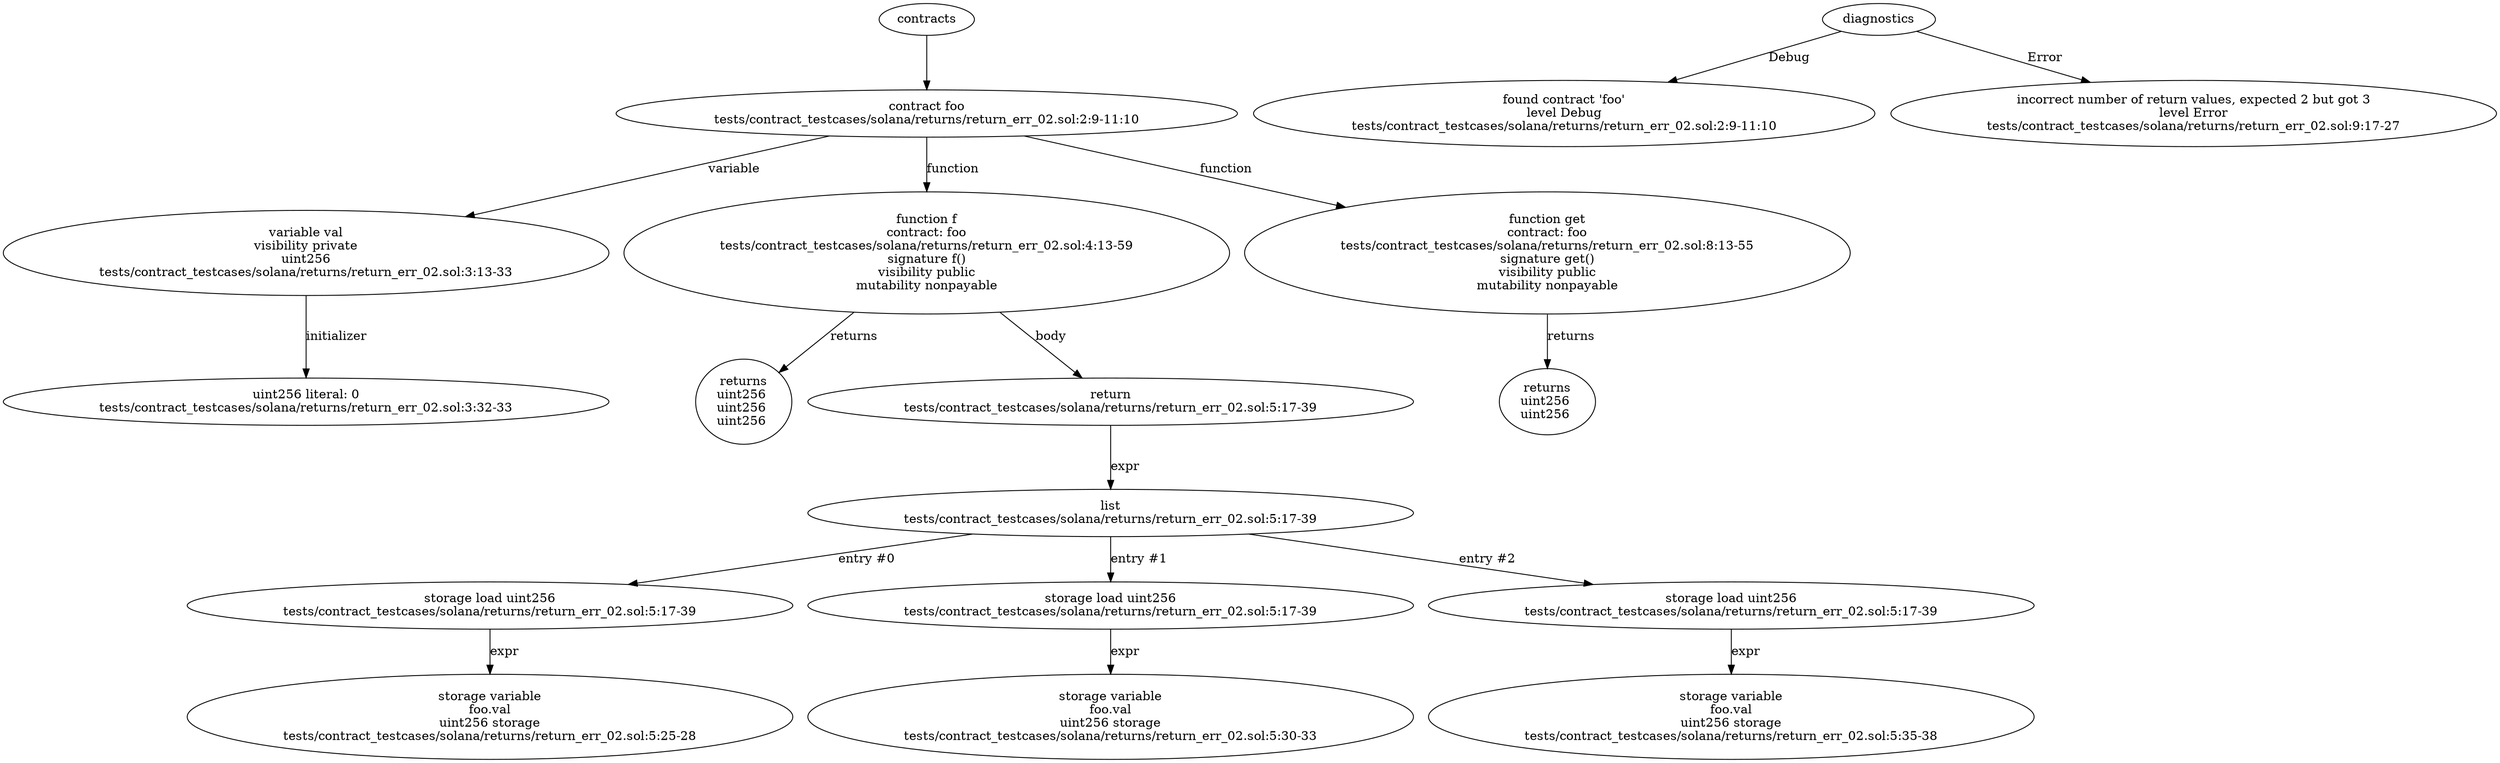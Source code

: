 strict digraph "tests/contract_testcases/solana/returns/return_err_02.sol" {
	contract [label="contract foo\ntests/contract_testcases/solana/returns/return_err_02.sol:2:9-11:10"]
	var [label="variable val\nvisibility private\nuint256\ntests/contract_testcases/solana/returns/return_err_02.sol:3:13-33"]
	number_literal [label="uint256 literal: 0\ntests/contract_testcases/solana/returns/return_err_02.sol:3:32-33"]
	f [label="function f\ncontract: foo\ntests/contract_testcases/solana/returns/return_err_02.sol:4:13-59\nsignature f()\nvisibility public\nmutability nonpayable"]
	returns [label="returns\nuint256 \nuint256 \nuint256 "]
	return [label="return\ntests/contract_testcases/solana/returns/return_err_02.sol:5:17-39"]
	list [label="list\ntests/contract_testcases/solana/returns/return_err_02.sol:5:17-39"]
	storage_load [label="storage load uint256\ntests/contract_testcases/solana/returns/return_err_02.sol:5:17-39"]
	storage_var [label="storage variable\nfoo.val\nuint256 storage\ntests/contract_testcases/solana/returns/return_err_02.sol:5:25-28"]
	storage_load_10 [label="storage load uint256\ntests/contract_testcases/solana/returns/return_err_02.sol:5:17-39"]
	storage_var_11 [label="storage variable\nfoo.val\nuint256 storage\ntests/contract_testcases/solana/returns/return_err_02.sol:5:30-33"]
	storage_load_12 [label="storage load uint256\ntests/contract_testcases/solana/returns/return_err_02.sol:5:17-39"]
	storage_var_13 [label="storage variable\nfoo.val\nuint256 storage\ntests/contract_testcases/solana/returns/return_err_02.sol:5:35-38"]
	get [label="function get\ncontract: foo\ntests/contract_testcases/solana/returns/return_err_02.sol:8:13-55\nsignature get()\nvisibility public\nmutability nonpayable"]
	returns_15 [label="returns\nuint256 \nuint256 "]
	diagnostic [label="found contract 'foo'\nlevel Debug\ntests/contract_testcases/solana/returns/return_err_02.sol:2:9-11:10"]
	diagnostic_18 [label="incorrect number of return values, expected 2 but got 3\nlevel Error\ntests/contract_testcases/solana/returns/return_err_02.sol:9:17-27"]
	contracts -> contract
	contract -> var [label="variable"]
	var -> number_literal [label="initializer"]
	contract -> f [label="function"]
	f -> returns [label="returns"]
	f -> return [label="body"]
	return -> list [label="expr"]
	list -> storage_load [label="entry #0"]
	storage_load -> storage_var [label="expr"]
	list -> storage_load_10 [label="entry #1"]
	storage_load_10 -> storage_var_11 [label="expr"]
	list -> storage_load_12 [label="entry #2"]
	storage_load_12 -> storage_var_13 [label="expr"]
	contract -> get [label="function"]
	get -> returns_15 [label="returns"]
	diagnostics -> diagnostic [label="Debug"]
	diagnostics -> diagnostic_18 [label="Error"]
}
